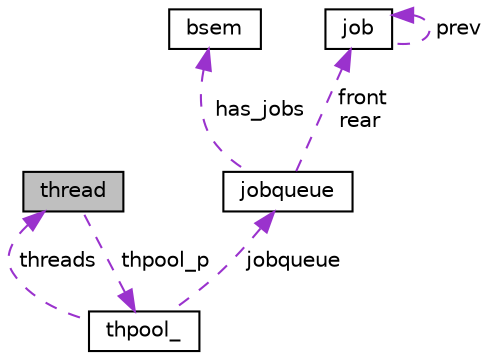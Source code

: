 digraph "thread"
{
  edge [fontname="Helvetica",fontsize="10",labelfontname="Helvetica",labelfontsize="10"];
  node [fontname="Helvetica",fontsize="10",shape=record];
  Node1 [label="thread",height=0.2,width=0.4,color="black", fillcolor="grey75", style="filled", fontcolor="black"];
  Node2 -> Node1 [dir="back",color="darkorchid3",fontsize="10",style="dashed",label=" thpool_p" ,fontname="Helvetica"];
  Node2 [label="thpool_",height=0.2,width=0.4,color="black", fillcolor="white", style="filled",URL="$structthpool__.html"];
  Node1 -> Node2 [dir="back",color="darkorchid3",fontsize="10",style="dashed",label=" threads" ,fontname="Helvetica"];
  Node3 -> Node2 [dir="back",color="darkorchid3",fontsize="10",style="dashed",label=" jobqueue" ,fontname="Helvetica"];
  Node3 [label="jobqueue",height=0.2,width=0.4,color="black", fillcolor="white", style="filled",URL="$structjobqueue.html"];
  Node4 -> Node3 [dir="back",color="darkorchid3",fontsize="10",style="dashed",label=" has_jobs" ,fontname="Helvetica"];
  Node4 [label="bsem",height=0.2,width=0.4,color="black", fillcolor="white", style="filled",URL="$structbsem.html"];
  Node5 -> Node3 [dir="back",color="darkorchid3",fontsize="10",style="dashed",label=" front\nrear" ,fontname="Helvetica"];
  Node5 [label="job",height=0.2,width=0.4,color="black", fillcolor="white", style="filled",URL="$structjob.html"];
  Node5 -> Node5 [dir="back",color="darkorchid3",fontsize="10",style="dashed",label=" prev" ,fontname="Helvetica"];
}
